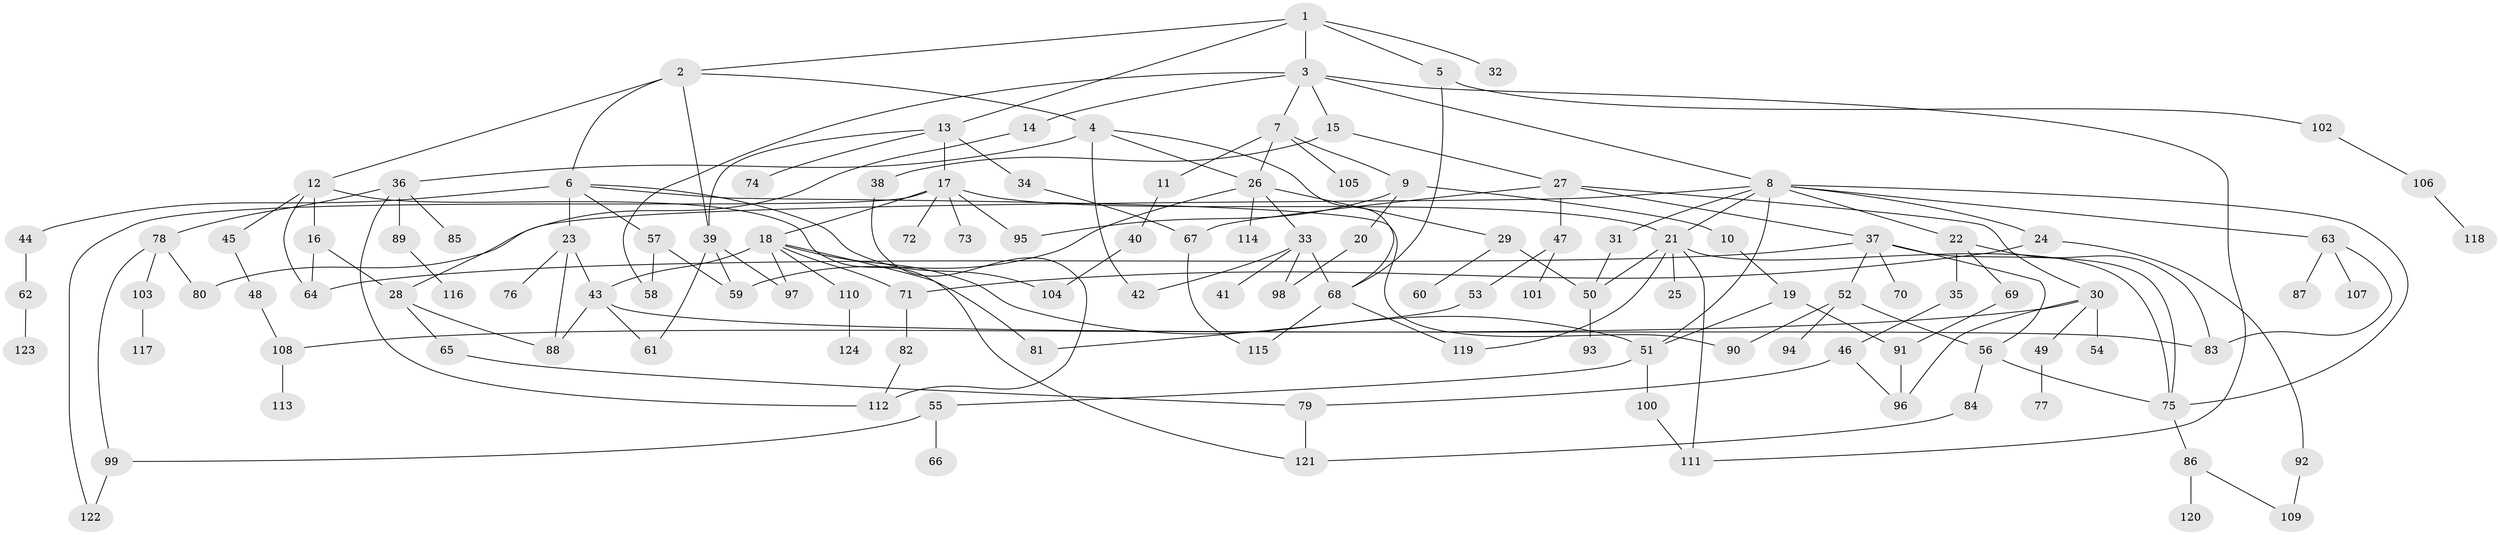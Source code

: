 // coarse degree distribution, {4: 0.125, 5: 0.11363636363636363, 7: 0.022727272727272728, 3: 0.2159090909090909, 6: 0.056818181818181816, 9: 0.011363636363636364, 2: 0.3181818181818182, 1: 0.13636363636363635}
// Generated by graph-tools (version 1.1) at 2025/48/03/04/25 22:48:41]
// undirected, 124 vertices, 174 edges
graph export_dot {
  node [color=gray90,style=filled];
  1;
  2;
  3;
  4;
  5;
  6;
  7;
  8;
  9;
  10;
  11;
  12;
  13;
  14;
  15;
  16;
  17;
  18;
  19;
  20;
  21;
  22;
  23;
  24;
  25;
  26;
  27;
  28;
  29;
  30;
  31;
  32;
  33;
  34;
  35;
  36;
  37;
  38;
  39;
  40;
  41;
  42;
  43;
  44;
  45;
  46;
  47;
  48;
  49;
  50;
  51;
  52;
  53;
  54;
  55;
  56;
  57;
  58;
  59;
  60;
  61;
  62;
  63;
  64;
  65;
  66;
  67;
  68;
  69;
  70;
  71;
  72;
  73;
  74;
  75;
  76;
  77;
  78;
  79;
  80;
  81;
  82;
  83;
  84;
  85;
  86;
  87;
  88;
  89;
  90;
  91;
  92;
  93;
  94;
  95;
  96;
  97;
  98;
  99;
  100;
  101;
  102;
  103;
  104;
  105;
  106;
  107;
  108;
  109;
  110;
  111;
  112;
  113;
  114;
  115;
  116;
  117;
  118;
  119;
  120;
  121;
  122;
  123;
  124;
  1 -- 2;
  1 -- 3;
  1 -- 5;
  1 -- 13;
  1 -- 32;
  2 -- 4;
  2 -- 6;
  2 -- 12;
  2 -- 39;
  3 -- 7;
  3 -- 8;
  3 -- 14;
  3 -- 15;
  3 -- 58;
  3 -- 111;
  4 -- 26;
  4 -- 36;
  4 -- 42;
  4 -- 68;
  5 -- 68;
  5 -- 102;
  6 -- 23;
  6 -- 44;
  6 -- 57;
  6 -- 90;
  6 -- 104;
  7 -- 9;
  7 -- 11;
  7 -- 105;
  7 -- 26;
  8 -- 21;
  8 -- 22;
  8 -- 24;
  8 -- 31;
  8 -- 51;
  8 -- 63;
  8 -- 75;
  8 -- 80;
  9 -- 10;
  9 -- 20;
  9 -- 95;
  10 -- 19;
  11 -- 40;
  12 -- 16;
  12 -- 45;
  12 -- 121;
  12 -- 64;
  13 -- 17;
  13 -- 34;
  13 -- 74;
  13 -- 39;
  14 -- 28;
  15 -- 27;
  15 -- 38;
  16 -- 64;
  16 -- 28;
  17 -- 18;
  17 -- 72;
  17 -- 73;
  17 -- 122;
  17 -- 21;
  17 -- 95;
  18 -- 71;
  18 -- 110;
  18 -- 97;
  18 -- 51;
  18 -- 81;
  18 -- 43;
  19 -- 91;
  19 -- 51;
  20 -- 98;
  21 -- 25;
  21 -- 50;
  21 -- 75;
  21 -- 119;
  21 -- 111;
  22 -- 35;
  22 -- 69;
  22 -- 83;
  23 -- 43;
  23 -- 76;
  23 -- 88;
  24 -- 92;
  24 -- 71;
  26 -- 29;
  26 -- 33;
  26 -- 114;
  26 -- 59;
  27 -- 30;
  27 -- 37;
  27 -- 47;
  27 -- 67;
  28 -- 65;
  28 -- 88;
  29 -- 60;
  29 -- 50;
  30 -- 49;
  30 -- 54;
  30 -- 96;
  30 -- 108;
  31 -- 50;
  33 -- 41;
  33 -- 68;
  33 -- 98;
  33 -- 42;
  34 -- 67;
  35 -- 46;
  36 -- 78;
  36 -- 85;
  36 -- 89;
  36 -- 112;
  37 -- 52;
  37 -- 56;
  37 -- 70;
  37 -- 64;
  37 -- 75;
  38 -- 112;
  39 -- 59;
  39 -- 97;
  39 -- 61;
  40 -- 104;
  43 -- 61;
  43 -- 88;
  43 -- 83;
  44 -- 62;
  45 -- 48;
  46 -- 79;
  46 -- 96;
  47 -- 53;
  47 -- 101;
  48 -- 108;
  49 -- 77;
  50 -- 93;
  51 -- 55;
  51 -- 100;
  52 -- 94;
  52 -- 90;
  52 -- 56;
  53 -- 81;
  55 -- 66;
  55 -- 99;
  56 -- 84;
  56 -- 75;
  57 -- 58;
  57 -- 59;
  62 -- 123;
  63 -- 87;
  63 -- 107;
  63 -- 83;
  65 -- 79;
  67 -- 115;
  68 -- 115;
  68 -- 119;
  69 -- 91;
  71 -- 82;
  75 -- 86;
  78 -- 80;
  78 -- 103;
  78 -- 99;
  79 -- 121;
  82 -- 112;
  84 -- 121;
  86 -- 120;
  86 -- 109;
  89 -- 116;
  91 -- 96;
  92 -- 109;
  99 -- 122;
  100 -- 111;
  102 -- 106;
  103 -- 117;
  106 -- 118;
  108 -- 113;
  110 -- 124;
}
